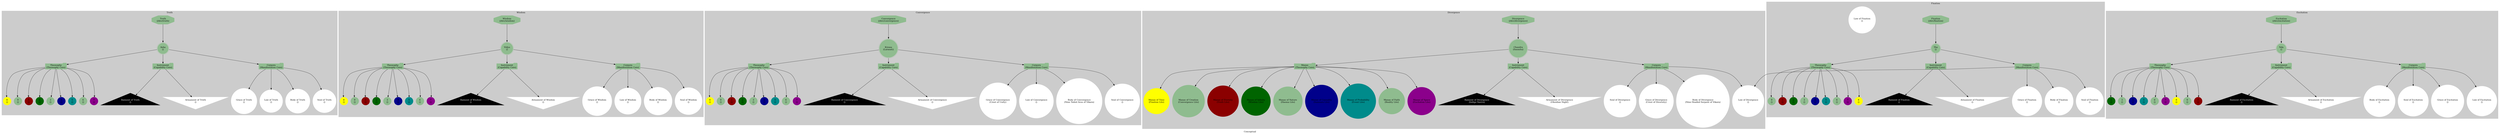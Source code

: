 strict digraph G {
    label = "Conceptual";
    style = filled;
    color = blue;
    comment = "";
    node [shape = polygon; sides = 8; style = filled; color = darkseagreen;];
    
    subgraph cluster_concept_asha {
        label = "Truth";
        style = filled;
        color = gray80;
        comment = "";
        
        truth_t [label = "Truth\n(/dev/truth)";];
        
        truth_theosophy_t [label = "Theosophy\n(Theosophy Core)";shape = folder;comment = "";];
        truth_instrument_t [label = "Instrument\n(Capability Core)";shape = folder;comment = "";];
        truth_corpus_t [label = "Corpora\n(Manifestation Core)";shape = folder;comment = "";];
        
        spark_0_truth_t [label = "Asha\n()";shape = doublecircle;comment = "";];
        spark_1_truth_t [label = "1\n()";shape = circle;color = darkred;comment = "";];
        spark_2_truth_t [label = "2\n()";shape = circle;color = darkgreen;comment = "";];
        spark_3_truth_t [label = "3\n()";shape = circle;comment = "";];
        spark_4_truth_t [label = "4\n()";shape = circle;color = darkblue;comment = "";];
        spark_5_truth_t [label = "5\n()";shape = circle;color = darkcyan;comment = "";];
        spark_6_truth_t [label = "6\n()";shape = circle;comment = "";];
        spark_7_truth_t [label = "7\n()";shape = circle;color = darkmagenta;comment = "";];
        spark_8_truth_t [label = "8\n()";shape = circle;color = yellow;comment = "";];
        spark_9_truth_t [label = "9\n()";shape = circle;comment = "";];
        spark_a_truth_t [label = "Raiment of Truth\n()";shape = triangle;color = black;fontcolor = white;comment = "";];
        spark_b_truth_t [label = "Armament of Truth\n()";shape = invtriangle;color = white;comment = "";];
        spark_c_truth_t [label = "Body of Truth\n()";shape = circle;color = white;comment = "";];
        spark_d_truth_t [label = "Soul of Truth\n()";shape = circle;color = white;comment = "";];
        spark_e_truth_t [label = "Grace of Truth\n()";shape = circle;color = white;comment = "";];
        spark_f_truth_t [label = "Law of Truth\n()";shape = circle;color = white;comment = "";];
    }
    subgraph cluster_concept_vidya {
        label = "Wisdom";
        style = filled;
        color = gray80;
        comment = "";
        
        wisdom_t [label = "Wisdom\n(/dev/wisdom)";];
        
        wisdom_theosophy_t [label = "Theosophy\n(Theosophy Core)";shape = folder;comment = "";];
        wisdom_instrument_t [label = "Instrument\n(Capability Core)";shape = folder;comment = "";];
        wisdom_corpus_t [label = "Corpora\n(Manifestation Core)";shape = folder;comment = "";];
        
        spark_0_wisdom_t [label = "Vidya\n()";shape = doublecircle;comment = "";];
        spark_1_wisdom_t [label = "1\n()";shape = circle;color = darkred;comment = "";];
        spark_2_wisdom_t [label = "2\n()";shape = circle;color = darkgreen;comment = "";];
        spark_3_wisdom_t [label = "3\n()";shape = circle;comment = "";];
        spark_4_wisdom_t [label = "4\n()";shape = circle;color = darkblue;comment = "";];
        spark_5_wisdom_t [label = "5\n()";shape = circle;color = darkcyan;comment = "";];
        spark_6_wisdom_t [label = "6\n()";shape = circle;comment = "";];
        spark_7_wisdom_t [label = "7\n()";shape = circle;color = darkmagenta;comment = "";];
        spark_8_wisdom_t [label = "8\n()";shape = circle;color = yellow;comment = "";];
        spark_9_wisdom_t [label = "9\n()";shape = circle;comment = "";];
        spark_a_wisdom_t [label = "Raiment of Wisdom\n()";shape = triangle;color = black;fontcolor = white;comment = "";];
        spark_b_wisdom_t [label = "Armament of Wisdom\n()";shape = invtriangle;color = white;comment = "";];
        spark_c_wisdom_t [label = "Body of Wisdom\n()";shape = circle;color = white;comment = "";];
        spark_d_wisdom_t [label = "Soul of Wisdom\n()";shape = circle;color = white;comment = "";];
        spark_e_wisdom_t [label = "Grace of Wisdom\n()";shape = circle;color = white;comment = "";];
        spark_f_wisdom_t [label = "Law of Wisdom\n()";shape = circle;color = white;comment = "";];
    }
    subgraph cluster_concept_convergence {
        label = "Convergence";
        style = filled;
        color = gray80;
        comment = "";
        
        convergence_t [label = "Convergence\n(/dev/convergence)";];
        
        convergence_theosophy_t [label = "Theosophy\n(Theosophy Core)";shape = folder;comment = "";];
        convergence_instrument_t [label = "Instrument\n(Capability Core)";shape = folder;comment = "";];
        convergence_corpus_t [label = "Corpora\n(Manifestation Core)";shape = folder;comment = "";];
        
        spark_0_convergence_t [label = "Kirana\n(Larasati)";shape = doublecircle;comment = "";];
        spark_1_convergence_t [label = "1\n()";shape = circle;color = darkred;comment = "";];
        spark_2_convergence_t [label = "2\n()";shape = circle;color = darkgreen;comment = "";];
        spark_3_convergence_t [label = "3\n()";shape = circle;comment = "";];
        spark_4_convergence_t [label = "4\n()";shape = circle;color = darkblue;comment = "";];
        spark_5_convergence_t [label = "5\n()";shape = circle;color = darkcyan;comment = "";];
        spark_6_convergence_t [label = "6\n()";shape = circle;comment = "";];
        spark_7_convergence_t [label = "7\n()";shape = circle;color = darkmagenta;comment = "";];
        spark_8_convergence_t [label = "8\n()";shape = circle;color = yellow;comment = "";];
        spark_9_convergence_t [label = "9\n()";shape = circle;comment = "";];
        spark_a_convergence_t [label = "Raiment of Convergence\n()";shape = triangle;color = black;fontcolor = white;comment = "";];
        spark_b_convergence_t [label = "Armament of Convergence\n()";shape = invtriangle;color = white;comment = "";];
        spark_c_convergence_t [label = "Body of Convergence\n(Nine Tailed Aves of Vikara)";shape = circle;color = white;comment = "";];
        spark_d_convergence_t [label = "Soul of Convergence\n()";shape = circle;color = white;comment = "";];
        spark_e_convergence_t [label = "Grace of Convergence\n(Crest of Unity)";shape = circle;color = white;comment = "";];
        spark_f_convergence_t [label = "Law of Convergence\n()";shape = circle;color = white;comment = "";];
    }
    subgraph cluster_concept_divergence {
        label = "Divergence";
        style = filled;
        color = gray80;
        comment = "";
        
        divergence_t [label = "Divergence\n(/dev/divergence)";];
        
        divergence_theosophy_t [label = "Manas\n(Theosophy Core)";shape = folder;comment = "";];
        divergence_instrument_t [label = "Instrument\n(Capability Core)";shape = folder;comment = "";];
        divergence_corpus_t [label = "Corpora\n(Manifestation Core)";shape = folder;comment = "";];
        
        spark_0_divergence_t [label = "Chandra\n(Sasmita)";shape = doublecircle;comment = "";];
        spark_1_divergence_t [label = "Manas of Eternity\n(Truth Lite)";shape = circle;color = darkred;comment = "";];
        spark_2_divergence_t [label = "Manas of Infinity\n(Wisdom Lite)";shape = circle;color = darkgreen;comment = "";];
        spark_3_divergence_t [label = "Manas of Nature\n(Haoma Lite)";shape = circle;comment = "";];
        spark_4_divergence_t [label = "Manas of Causality\n(Samsara Lite)";shape = circle;color = darkblue;comment = "";];
        spark_5_divergence_t [label = "Manas of Probability\n(Event Lite)";shape = circle;color = darkcyan;comment = "";];
        spark_6_divergence_t [label = "Manas of Faith\n(Reality Lite)";shape = circle;comment = "";];
        spark_7_divergence_t [label = "Manas of Space\n(Excitation Lite)";shape = circle;color = darkmagenta;comment = "";];
        spark_8_divergence_t [label = "Manas of Time\n(Fixation Lite)";shape = circle;color = yellow;comment = "";];
        spark_9_divergence_t [label = "Manas of Creation\n(Convergence Lite)";shape = circle;comment = "";];
        spark_a_divergence_t [label = "Raiment of Divergence\n(Indigo Vastra)";shape = triangle;color = black;fontcolor = white;comment = "";];
        spark_b_divergence_t [label = "Armament of Divergence\n(Obsidian Night)";shape = invtriangle;color = white;comment = "";];
        spark_c_divergence_t [label = "Body of Divergence\n(Nine Headed Serpent of Vikara)";shape = circle;color = white;comment = "";];
        spark_d_divergence_t [label = "Soul of Divergence\n()";shape = circle;color = white;comment = "";];
        spark_e_divergence_t [label = "Grace of Divergence\n(Crest of Diversity)";shape = circle;color = white;comment = "";];
        spark_f_divergence_t [label = "Law of Divergence\n()";shape = circle;color = white;comment = "";];
    }
    subgraph cluster_concept_tha {
        label = "Fixation";
        style = filled;
        color = gray80;
        comment = "";
        
        fixation_t [label = "Fixation\n(/dev/fixation)";];
        
        fixation_theosophy_t [label = "Theosophy\n(Theosophy Core)";shape = folder;comment = "";];
        fixation_instrument_t [label = "Instrument\n(Capability Core)";shape = folder;comment = "";];
        fixation_corpus_t [label = "Corpora\n(Manifestation Core)";shape = folder;comment = "";];
        
        spark_0_fixation_t [label = "Tha\n()";shape = doublecircle;comment = "";];
        spark_1_fixation_t [label = "1\n()";shape = circle;color = darkred;comment = "";];
        spark_2_fixation_t [label = "2\n()";shape = circle;color = darkgreen;comment = "";];
        spark_3_fixation_t [label = "3\n()";shape = circle;comment = "";];
        spark_4_fixation_t [label = "4\n()";shape = circle;color = darkblue;comment = "";];
        spark_5_fixation_t [label = "5\n()";shape = circle;color = darkcyan;comment = "";];
        spark_6_fixation_t [label = "6\n()";shape = circle;comment = "";];
        spark_7_fixation_t [label = "7\n()";shape = circle;color = darkmagenta;comment = "";];
        spark_8_fixation_t [label = "8\n()";shape = circle;color = yellow;comment = "";];
        spark_9_fixation_t [label = "9\n()";shape = circle;comment = "";];
        spark_a_fixation_t [label = "Raiment of Fixation\n()";shape = triangle;color = black;fontcolor = white;comment = "";];
        spark_b_fixation_t [label = "Armament of Fixation\n()";shape = invtriangle;color = white;comment = "";];
        spark_c_fixation_t [label = "Body of Fixation\n()";shape = circle;color = white;comment = "";];
        spark_d_fixation_t [label = "Soul of Fixation\n()";shape = circle;color = white;comment = "";];
        spark_e_fixation_t [label = "Grace of Fixation\n()";shape = circle;color = white;comment = "";];
        spark_f_fixation_t [label = "Law of Fixation\n()";shape = circle;color = white;comment = "";];
    }
    subgraph cluster_concept_nda {
        label = "Excitation";
        style = filled;
        color = gray80;
        comment = "d";
        
        excitation_t [label = "Excitation\n(/dev/excitation)";];
        
        excitation_theosophy_t [label = "Theosophy\n(Theosophy Core)";shape = folder;comment = "";];
        excitation_instrument_t [label = "Instrument\n(Capability Core)";shape = folder;comment = "";];
        excitation_corpus_t [label = "Corpora\n(Manifestation Core)";shape = folder;comment = "";];
        
        spark_0_excitation_t [label = "Nda\n()";shape = doublecircle;comment = "";];
        spark_1_excitation_t [label = "1\n()";shape = circle;color = darkred;comment = "";];
        spark_2_excitation_t [label = "2\n()";shape = circle;color = darkgreen;comment = "";];
        spark_3_excitation_t [label = "3\n()";shape = circle;comment = "";];
        spark_4_excitation_t [label = "4\n()";shape = circle;color = darkblue;comment = "";];
        spark_5_excitation_t [label = "5\n()";shape = circle;color = darkcyan;comment = "";];
        spark_6_excitation_t [label = "6\n()";shape = circle;comment = "";];
        spark_7_excitation_t [label = "7\n()";shape = circle;color = darkmagenta;comment = "";];
        spark_8_excitation_t [label = "8\n()";shape = circle;color = yellow;comment = "";];
        spark_9_excitation_t [label = "9\n()";shape = circle;comment = "";];
        spark_a_excitation_t [label = "Raiment of Excitation\n()";shape = triangle;color = black;fontcolor = white;comment = "";];
        spark_b_excitation_t [label = "Armament of Excitation\n()";shape = invtriangle;color = white;comment = "";];
        spark_c_excitation_t [label = "Body of Excitation\n()";shape = circle;color = white;comment = "";];
        spark_d_excitation_t [label = "Soul of Excitation\n()";shape = circle;color = white;comment = "";];
        spark_e_excitation_t [label = "Grace of Excitation\n()";shape = circle;color = white;comment = "";];
        spark_f_excitation_t [label = "Law of Excitation\n()";shape = circle;color = white;comment = "";];
    }
    
    // Truth
    truth_t -> {spark_0_truth_t};
    spark_0_truth_t -> truth_instrument_t -> {spark_a_truth_t spark_b_truth_t};
    spark_0_truth_t -> truth_theosophy_t -> {spark_1_truth_t spark_2_truth_t spark_3_truth_t spark_4_truth_t spark_5_truth_t spark_6_truth_t spark_7_truth_t spark_8_truth_t spark_9_truth_t};
    spark_0_truth_t -> truth_corpus_t -> {spark_c_truth_t spark_d_truth_t spark_e_truth_t spark_f_truth_t};
    // Wisdom
    wisdom_t -> {spark_0_wisdom_t};
    spark_0_wisdom_t -> wisdom_instrument_t -> {spark_a_wisdom_t spark_b_wisdom_t};
    spark_0_wisdom_t -> wisdom_theosophy_t -> {spark_1_wisdom_t spark_2_wisdom_t spark_3_wisdom_t spark_4_wisdom_t spark_5_wisdom_t spark_6_wisdom_t spark_7_wisdom_t spark_8_wisdom_t spark_9_wisdom_t};
    spark_0_wisdom_t -> wisdom_corpus_t -> {spark_c_wisdom_t spark_d_wisdom_t spark_e_wisdom_t spark_f_wisdom_t};
    // Convergence
    convergence_t -> {spark_0_convergence_t};
    spark_0_convergence_t -> convergence_instrument_t -> {spark_a_convergence_t spark_b_convergence_t};
    spark_0_convergence_t -> convergence_theosophy_t -> {spark_1_convergence_t spark_2_convergence_t spark_3_convergence_t spark_4_convergence_t spark_5_convergence_t spark_6_convergence_t spark_7_convergence_t spark_8_convergence_t spark_9_convergence_t};
    spark_0_convergence_t -> convergence_corpus_t -> {spark_c_convergence_t spark_d_convergence_t spark_e_convergence_t spark_f_convergence_t};
    // Divergence
    divergence_t -> {spark_0_divergence_t};
    spark_0_divergence_t -> divergence_instrument_t -> {spark_a_divergence_t spark_b_divergence_t};
    spark_0_divergence_t -> divergence_theosophy_t -> {spark_1_divergence_t spark_2_divergence_t spark_3_divergence_t spark_4_divergence_t spark_5_divergence_t spark_6_divergence_t spark_7_divergence_t spark_8_divergence_t spark_9_divergence_t};
    spark_0_divergence_t -> divergence_corpus_t -> {spark_c_divergence_t spark_d_divergence_t spark_e_divergence_t spark_f_divergence_t};
    // Fixation
    fixation_t -> {spark_0_fixation_t};
    spark_0_fixation_t -> fixation_instrument_t -> {spark_a_fixation_t spark_b_fixation_t};
    spark_0_fixation_t -> fixation_theosophy_t -> {spark_1_fixation_t spark_2_fixation_t spark_3_fixation_t spark_4_fixation_t spark_5_fixation_t spark_6_fixation_t spark_7_fixation_t spark_8_fixation_t spark_9_fixation_t};
    spark_0_fixation_t -> fixation_corpus_t -> {spark_c_fixation_t spark_d_fixation_t spark_e_fixation_t spark_f_divergence_t};
    // Excitation
    excitation_t -> {spark_0_excitation_t};
    spark_0_excitation_t -> excitation_instrument_t -> {spark_a_excitation_t spark_b_excitation_t};
    spark_0_excitation_t -> excitation_theosophy_t -> {spark_1_excitation_t spark_2_excitation_t spark_3_excitation_t spark_4_excitation_t spark_5_excitation_t spark_6_excitation_t spark_7_excitation_t spark_8_excitation_t spark_9_excitation_t};
    spark_0_excitation_t -> excitation_corpus_t -> {spark_c_excitation_t spark_d_excitation_t spark_e_excitation_t spark_f_excitation_t};
}
